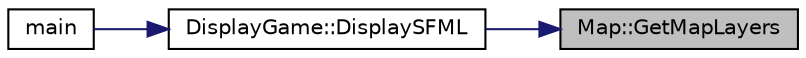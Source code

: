 digraph "Map::GetMapLayers"
{
 // LATEX_PDF_SIZE
  bgcolor="transparent";
  edge [fontname="Helvetica",fontsize="10",labelfontname="Helvetica",labelfontsize="10"];
  node [fontname="Helvetica",fontsize="10",shape=record];
  rankdir="RL";
  Node1 [label="Map::GetMapLayers",height=0.2,width=0.4,color="black", fillcolor="grey75", style="filled", fontcolor="black",tooltip="Retourne mapLayers."];
  Node1 -> Node2 [dir="back",color="midnightblue",fontsize="10",style="solid",fontname="Helvetica"];
  Node2 [label="DisplayGame::DisplaySFML",height=0.2,width=0.4,color="black",URL="$classDisplayGame.html#ab3b126865a8753817993063f7f1c2a3f",tooltip=" "];
  Node2 -> Node3 [dir="back",color="midnightblue",fontsize="10",style="solid",fontname="Helvetica"];
  Node3 [label="main",height=0.2,width=0.4,color="black",URL="$main_8cpp.html#a0ddf1224851353fc92bfbff6f499fa97",tooltip=" "];
}
